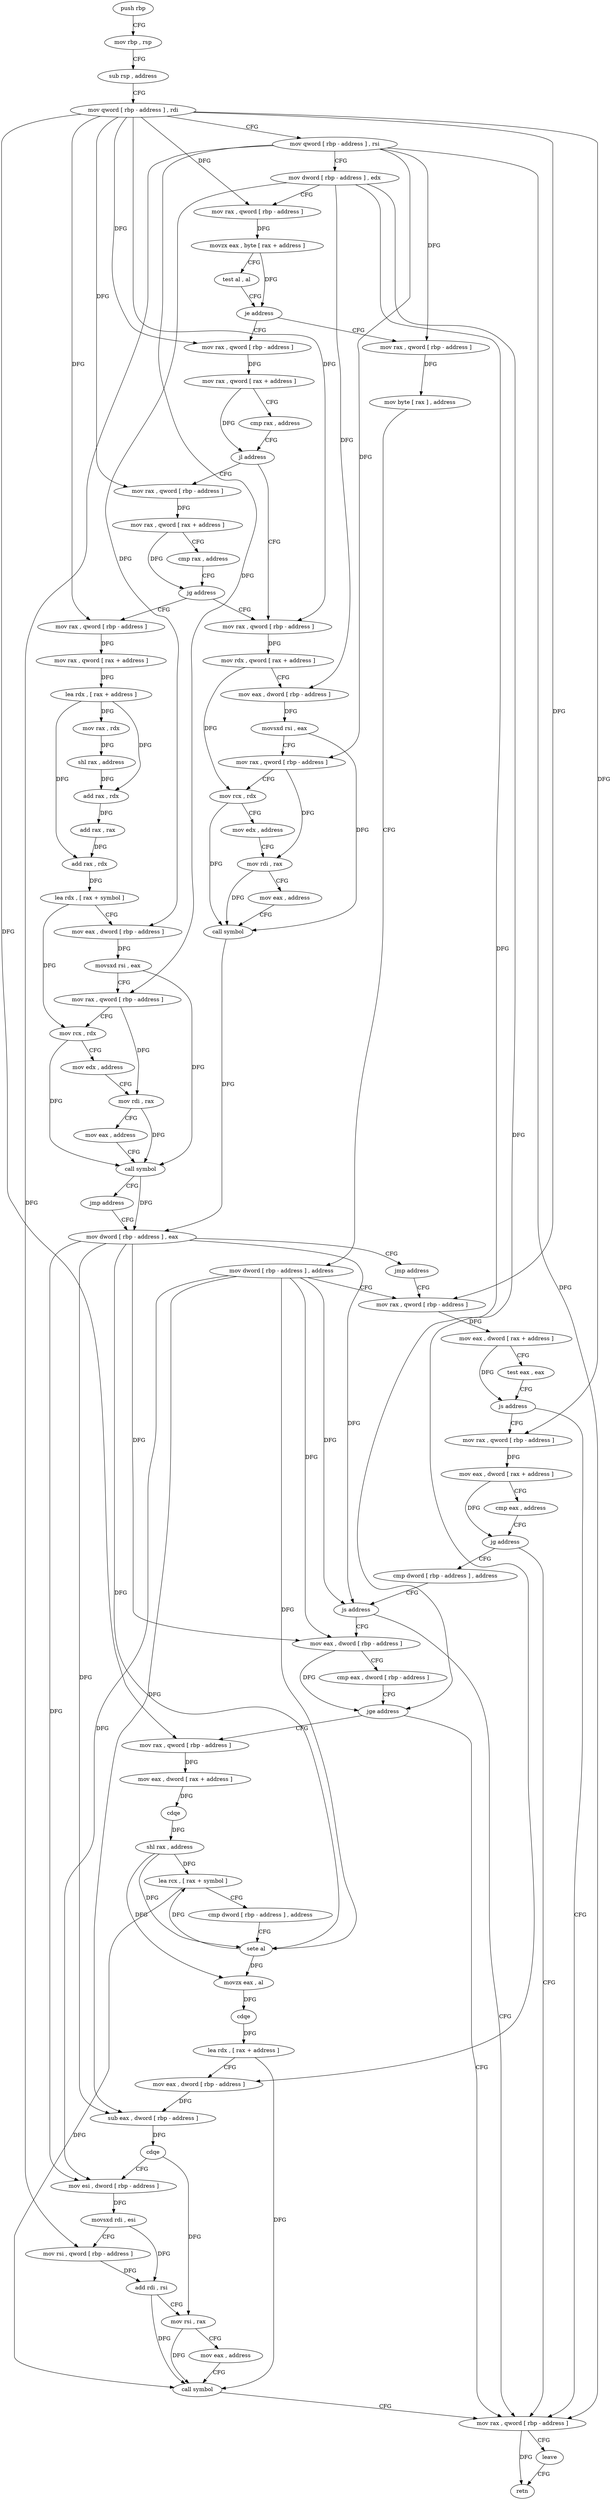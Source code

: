 digraph "func" {
"4330109" [label = "push rbp" ]
"4330110" [label = "mov rbp , rsp" ]
"4330113" [label = "sub rsp , address" ]
"4330117" [label = "mov qword [ rbp - address ] , rdi" ]
"4330121" [label = "mov qword [ rbp - address ] , rsi" ]
"4330125" [label = "mov dword [ rbp - address ] , edx" ]
"4330128" [label = "mov rax , qword [ rbp - address ]" ]
"4330132" [label = "movzx eax , byte [ rax + address ]" ]
"4330139" [label = "test al , al" ]
"4330141" [label = "je address" ]
"4330287" [label = "mov rax , qword [ rbp - address ]" ]
"4330147" [label = "mov rax , qword [ rbp - address ]" ]
"4330291" [label = "mov byte [ rax ] , address" ]
"4330294" [label = "mov dword [ rbp - address ] , address" ]
"4330301" [label = "mov rax , qword [ rbp - address ]" ]
"4330151" [label = "mov rax , qword [ rax + address ]" ]
"4330155" [label = "cmp rax , address" ]
"4330159" [label = "jl address" ]
"4330243" [label = "mov rax , qword [ rbp - address ]" ]
"4330161" [label = "mov rax , qword [ rbp - address ]" ]
"4330411" [label = "mov rax , qword [ rbp - address ]" ]
"4330415" [label = "leave" ]
"4330416" [label = "retn" ]
"4330312" [label = "mov rax , qword [ rbp - address ]" ]
"4330316" [label = "mov eax , dword [ rax + address ]" ]
"4330319" [label = "cmp eax , address" ]
"4330322" [label = "jg address" ]
"4330324" [label = "cmp dword [ rbp - address ] , address" ]
"4330247" [label = "mov rdx , qword [ rax + address ]" ]
"4330251" [label = "mov eax , dword [ rbp - address ]" ]
"4330254" [label = "movsxd rsi , eax" ]
"4330257" [label = "mov rax , qword [ rbp - address ]" ]
"4330261" [label = "mov rcx , rdx" ]
"4330264" [label = "mov edx , address" ]
"4330269" [label = "mov rdi , rax" ]
"4330272" [label = "mov eax , address" ]
"4330277" [label = "call symbol" ]
"4330282" [label = "mov dword [ rbp - address ] , eax" ]
"4330165" [label = "mov rax , qword [ rax + address ]" ]
"4330169" [label = "cmp rax , address" ]
"4330173" [label = "jg address" ]
"4330175" [label = "mov rax , qword [ rbp - address ]" ]
"4330328" [label = "js address" ]
"4330330" [label = "mov eax , dword [ rbp - address ]" ]
"4330305" [label = "mov eax , dword [ rax + address ]" ]
"4330308" [label = "test eax , eax" ]
"4330310" [label = "js address" ]
"4330179" [label = "mov rax , qword [ rax + address ]" ]
"4330183" [label = "lea rdx , [ rax + address ]" ]
"4330187" [label = "mov rax , rdx" ]
"4330190" [label = "shl rax , address" ]
"4330194" [label = "add rax , rdx" ]
"4330197" [label = "add rax , rax" ]
"4330200" [label = "add rax , rdx" ]
"4330203" [label = "lea rdx , [ rax + symbol ]" ]
"4330210" [label = "mov eax , dword [ rbp - address ]" ]
"4330213" [label = "movsxd rsi , eax" ]
"4330216" [label = "mov rax , qword [ rbp - address ]" ]
"4330220" [label = "mov rcx , rdx" ]
"4330223" [label = "mov edx , address" ]
"4330228" [label = "mov rdi , rax" ]
"4330231" [label = "mov eax , address" ]
"4330236" [label = "call symbol" ]
"4330241" [label = "jmp address" ]
"4330333" [label = "cmp eax , dword [ rbp - address ]" ]
"4330336" [label = "jge address" ]
"4330338" [label = "mov rax , qword [ rbp - address ]" ]
"4330285" [label = "jmp address" ]
"4330342" [label = "mov eax , dword [ rax + address ]" ]
"4330345" [label = "cdqe" ]
"4330347" [label = "shl rax , address" ]
"4330351" [label = "lea rcx , [ rax + symbol ]" ]
"4330358" [label = "cmp dword [ rbp - address ] , address" ]
"4330362" [label = "sete al" ]
"4330365" [label = "movzx eax , al" ]
"4330368" [label = "cdqe" ]
"4330370" [label = "lea rdx , [ rax + address ]" ]
"4330377" [label = "mov eax , dword [ rbp - address ]" ]
"4330380" [label = "sub eax , dword [ rbp - address ]" ]
"4330383" [label = "cdqe" ]
"4330385" [label = "mov esi , dword [ rbp - address ]" ]
"4330388" [label = "movsxd rdi , esi" ]
"4330391" [label = "mov rsi , qword [ rbp - address ]" ]
"4330395" [label = "add rdi , rsi" ]
"4330398" [label = "mov rsi , rax" ]
"4330401" [label = "mov eax , address" ]
"4330406" [label = "call symbol" ]
"4330109" -> "4330110" [ label = "CFG" ]
"4330110" -> "4330113" [ label = "CFG" ]
"4330113" -> "4330117" [ label = "CFG" ]
"4330117" -> "4330121" [ label = "CFG" ]
"4330117" -> "4330128" [ label = "DFG" ]
"4330117" -> "4330147" [ label = "DFG" ]
"4330117" -> "4330301" [ label = "DFG" ]
"4330117" -> "4330243" [ label = "DFG" ]
"4330117" -> "4330161" [ label = "DFG" ]
"4330117" -> "4330312" [ label = "DFG" ]
"4330117" -> "4330175" [ label = "DFG" ]
"4330117" -> "4330338" [ label = "DFG" ]
"4330121" -> "4330125" [ label = "CFG" ]
"4330121" -> "4330287" [ label = "DFG" ]
"4330121" -> "4330257" [ label = "DFG" ]
"4330121" -> "4330411" [ label = "DFG" ]
"4330121" -> "4330216" [ label = "DFG" ]
"4330121" -> "4330391" [ label = "DFG" ]
"4330125" -> "4330128" [ label = "CFG" ]
"4330125" -> "4330251" [ label = "DFG" ]
"4330125" -> "4330210" [ label = "DFG" ]
"4330125" -> "4330336" [ label = "DFG" ]
"4330125" -> "4330377" [ label = "DFG" ]
"4330128" -> "4330132" [ label = "DFG" ]
"4330132" -> "4330139" [ label = "CFG" ]
"4330132" -> "4330141" [ label = "DFG" ]
"4330139" -> "4330141" [ label = "CFG" ]
"4330141" -> "4330287" [ label = "CFG" ]
"4330141" -> "4330147" [ label = "CFG" ]
"4330287" -> "4330291" [ label = "DFG" ]
"4330147" -> "4330151" [ label = "DFG" ]
"4330291" -> "4330294" [ label = "CFG" ]
"4330294" -> "4330301" [ label = "CFG" ]
"4330294" -> "4330328" [ label = "DFG" ]
"4330294" -> "4330330" [ label = "DFG" ]
"4330294" -> "4330362" [ label = "DFG" ]
"4330294" -> "4330380" [ label = "DFG" ]
"4330294" -> "4330385" [ label = "DFG" ]
"4330301" -> "4330305" [ label = "DFG" ]
"4330151" -> "4330155" [ label = "CFG" ]
"4330151" -> "4330159" [ label = "DFG" ]
"4330155" -> "4330159" [ label = "CFG" ]
"4330159" -> "4330243" [ label = "CFG" ]
"4330159" -> "4330161" [ label = "CFG" ]
"4330243" -> "4330247" [ label = "DFG" ]
"4330161" -> "4330165" [ label = "DFG" ]
"4330411" -> "4330415" [ label = "CFG" ]
"4330411" -> "4330416" [ label = "DFG" ]
"4330415" -> "4330416" [ label = "CFG" ]
"4330312" -> "4330316" [ label = "DFG" ]
"4330316" -> "4330319" [ label = "CFG" ]
"4330316" -> "4330322" [ label = "DFG" ]
"4330319" -> "4330322" [ label = "CFG" ]
"4330322" -> "4330411" [ label = "CFG" ]
"4330322" -> "4330324" [ label = "CFG" ]
"4330324" -> "4330328" [ label = "CFG" ]
"4330247" -> "4330251" [ label = "CFG" ]
"4330247" -> "4330261" [ label = "DFG" ]
"4330251" -> "4330254" [ label = "DFG" ]
"4330254" -> "4330257" [ label = "CFG" ]
"4330254" -> "4330277" [ label = "DFG" ]
"4330257" -> "4330261" [ label = "CFG" ]
"4330257" -> "4330269" [ label = "DFG" ]
"4330261" -> "4330264" [ label = "CFG" ]
"4330261" -> "4330277" [ label = "DFG" ]
"4330264" -> "4330269" [ label = "CFG" ]
"4330269" -> "4330272" [ label = "CFG" ]
"4330269" -> "4330277" [ label = "DFG" ]
"4330272" -> "4330277" [ label = "CFG" ]
"4330277" -> "4330282" [ label = "DFG" ]
"4330282" -> "4330285" [ label = "CFG" ]
"4330282" -> "4330328" [ label = "DFG" ]
"4330282" -> "4330330" [ label = "DFG" ]
"4330282" -> "4330362" [ label = "DFG" ]
"4330282" -> "4330380" [ label = "DFG" ]
"4330282" -> "4330385" [ label = "DFG" ]
"4330165" -> "4330169" [ label = "CFG" ]
"4330165" -> "4330173" [ label = "DFG" ]
"4330169" -> "4330173" [ label = "CFG" ]
"4330173" -> "4330243" [ label = "CFG" ]
"4330173" -> "4330175" [ label = "CFG" ]
"4330175" -> "4330179" [ label = "DFG" ]
"4330328" -> "4330411" [ label = "CFG" ]
"4330328" -> "4330330" [ label = "CFG" ]
"4330330" -> "4330333" [ label = "CFG" ]
"4330330" -> "4330336" [ label = "DFG" ]
"4330305" -> "4330308" [ label = "CFG" ]
"4330305" -> "4330310" [ label = "DFG" ]
"4330308" -> "4330310" [ label = "CFG" ]
"4330310" -> "4330411" [ label = "CFG" ]
"4330310" -> "4330312" [ label = "CFG" ]
"4330179" -> "4330183" [ label = "DFG" ]
"4330183" -> "4330187" [ label = "DFG" ]
"4330183" -> "4330194" [ label = "DFG" ]
"4330183" -> "4330200" [ label = "DFG" ]
"4330187" -> "4330190" [ label = "DFG" ]
"4330190" -> "4330194" [ label = "DFG" ]
"4330194" -> "4330197" [ label = "DFG" ]
"4330197" -> "4330200" [ label = "DFG" ]
"4330200" -> "4330203" [ label = "DFG" ]
"4330203" -> "4330210" [ label = "CFG" ]
"4330203" -> "4330220" [ label = "DFG" ]
"4330210" -> "4330213" [ label = "DFG" ]
"4330213" -> "4330216" [ label = "CFG" ]
"4330213" -> "4330236" [ label = "DFG" ]
"4330216" -> "4330220" [ label = "CFG" ]
"4330216" -> "4330228" [ label = "DFG" ]
"4330220" -> "4330223" [ label = "CFG" ]
"4330220" -> "4330236" [ label = "DFG" ]
"4330223" -> "4330228" [ label = "CFG" ]
"4330228" -> "4330231" [ label = "CFG" ]
"4330228" -> "4330236" [ label = "DFG" ]
"4330231" -> "4330236" [ label = "CFG" ]
"4330236" -> "4330241" [ label = "CFG" ]
"4330236" -> "4330282" [ label = "DFG" ]
"4330241" -> "4330282" [ label = "CFG" ]
"4330333" -> "4330336" [ label = "CFG" ]
"4330336" -> "4330411" [ label = "CFG" ]
"4330336" -> "4330338" [ label = "CFG" ]
"4330338" -> "4330342" [ label = "DFG" ]
"4330285" -> "4330301" [ label = "CFG" ]
"4330342" -> "4330345" [ label = "DFG" ]
"4330345" -> "4330347" [ label = "DFG" ]
"4330347" -> "4330351" [ label = "DFG" ]
"4330347" -> "4330362" [ label = "DFG" ]
"4330347" -> "4330365" [ label = "DFG" ]
"4330351" -> "4330358" [ label = "CFG" ]
"4330351" -> "4330406" [ label = "DFG" ]
"4330358" -> "4330362" [ label = "CFG" ]
"4330362" -> "4330365" [ label = "DFG" ]
"4330362" -> "4330351" [ label = "DFG" ]
"4330365" -> "4330368" [ label = "DFG" ]
"4330368" -> "4330370" [ label = "DFG" ]
"4330370" -> "4330377" [ label = "CFG" ]
"4330370" -> "4330406" [ label = "DFG" ]
"4330377" -> "4330380" [ label = "DFG" ]
"4330380" -> "4330383" [ label = "DFG" ]
"4330383" -> "4330385" [ label = "CFG" ]
"4330383" -> "4330398" [ label = "DFG" ]
"4330385" -> "4330388" [ label = "DFG" ]
"4330388" -> "4330391" [ label = "CFG" ]
"4330388" -> "4330395" [ label = "DFG" ]
"4330391" -> "4330395" [ label = "DFG" ]
"4330395" -> "4330398" [ label = "CFG" ]
"4330395" -> "4330406" [ label = "DFG" ]
"4330398" -> "4330401" [ label = "CFG" ]
"4330398" -> "4330406" [ label = "DFG" ]
"4330401" -> "4330406" [ label = "CFG" ]
"4330406" -> "4330411" [ label = "CFG" ]
}
